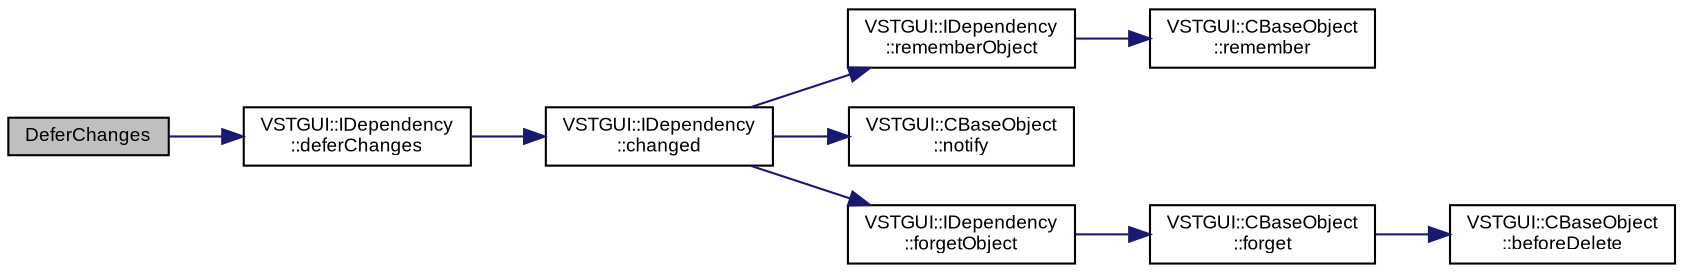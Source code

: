 digraph "DeferChanges"
{
  bgcolor="transparent";
  edge [fontname="Arial",fontsize="9",labelfontname="Arial",labelfontsize="9"];
  node [fontname="Arial",fontsize="9",shape=record];
  rankdir="LR";
  Node1 [label="DeferChanges",height=0.2,width=0.4,color="black", fillcolor="grey75", style="filled" fontcolor="black"];
  Node1 -> Node2 [color="midnightblue",fontsize="9",style="solid",fontname="Arial"];
  Node2 [label="VSTGUI::IDependency\l::deferChanges",height=0.2,width=0.4,color="black",URL="$class_v_s_t_g_u_i_1_1_i_dependency.html#a1335335450d102884e85f49ab5f8351b"];
  Node2 -> Node3 [color="midnightblue",fontsize="9",style="solid",fontname="Arial"];
  Node3 [label="VSTGUI::IDependency\l::changed",height=0.2,width=0.4,color="black",URL="$class_v_s_t_g_u_i_1_1_i_dependency.html#acac105ad797d9700f9a31946792ecbc0"];
  Node3 -> Node4 [color="midnightblue",fontsize="9",style="solid",fontname="Arial"];
  Node4 [label="VSTGUI::IDependency\l::rememberObject",height=0.2,width=0.4,color="black",URL="$class_v_s_t_g_u_i_1_1_i_dependency.html#a9005955fa448192caddbbced658a616c"];
  Node4 -> Node5 [color="midnightblue",fontsize="9",style="solid",fontname="Arial"];
  Node5 [label="VSTGUI::CBaseObject\l::remember",height=0.2,width=0.4,color="black",URL="$class_v_s_t_g_u_i_1_1_c_base_object.html#ada0719d1daaca4af1795018001769311",tooltip="increase refcount "];
  Node3 -> Node6 [color="midnightblue",fontsize="9",style="solid",fontname="Arial"];
  Node6 [label="VSTGUI::CBaseObject\l::notify",height=0.2,width=0.4,color="black",URL="$class_v_s_t_g_u_i_1_1_c_base_object.html#ab18c3bcc0cb674396848861dfd78a83a"];
  Node3 -> Node7 [color="midnightblue",fontsize="9",style="solid",fontname="Arial"];
  Node7 [label="VSTGUI::IDependency\l::forgetObject",height=0.2,width=0.4,color="black",URL="$class_v_s_t_g_u_i_1_1_i_dependency.html#a626f70bf0ebe5646d8e1335e5c8a607a"];
  Node7 -> Node8 [color="midnightblue",fontsize="9",style="solid",fontname="Arial"];
  Node8 [label="VSTGUI::CBaseObject\l::forget",height=0.2,width=0.4,color="black",URL="$class_v_s_t_g_u_i_1_1_c_base_object.html#ad63e28fbe95a3458c97c60bfacd47ab8",tooltip="decrease refcount and delete object if refcount == 0 "];
  Node8 -> Node9 [color="midnightblue",fontsize="9",style="solid",fontname="Arial"];
  Node9 [label="VSTGUI::CBaseObject\l::beforeDelete",height=0.2,width=0.4,color="black",URL="$class_v_s_t_g_u_i_1_1_c_base_object.html#a7109cc8e58c631f14b338c5e60633d7b"];
}
